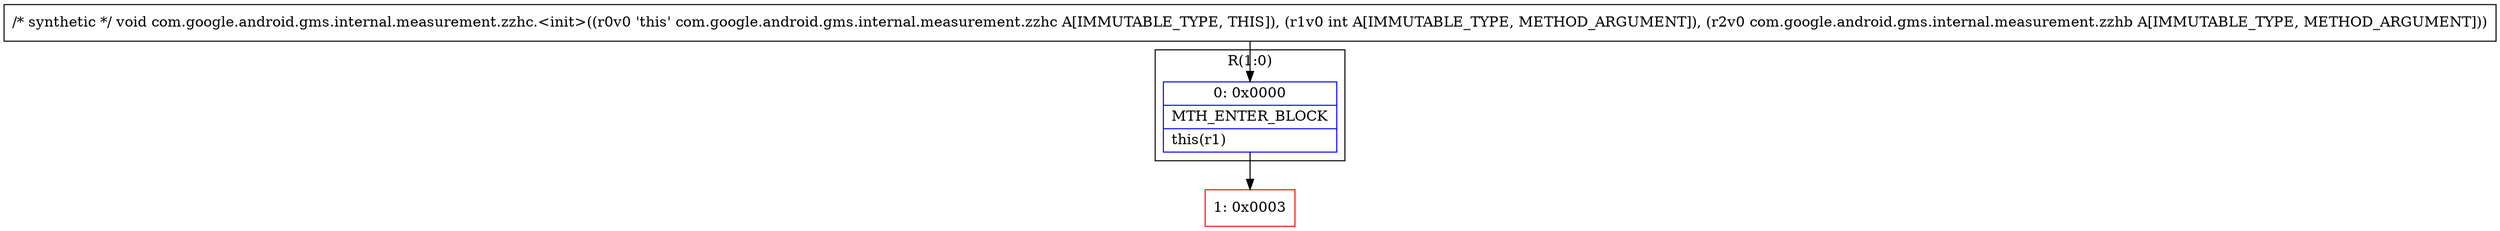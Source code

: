 digraph "CFG forcom.google.android.gms.internal.measurement.zzhc.\<init\>(ILcom\/google\/android\/gms\/internal\/measurement\/zzhb;)V" {
subgraph cluster_Region_1471613747 {
label = "R(1:0)";
node [shape=record,color=blue];
Node_0 [shape=record,label="{0\:\ 0x0000|MTH_ENTER_BLOCK\l|this(r1)\l}"];
}
Node_1 [shape=record,color=red,label="{1\:\ 0x0003}"];
MethodNode[shape=record,label="{\/* synthetic *\/ void com.google.android.gms.internal.measurement.zzhc.\<init\>((r0v0 'this' com.google.android.gms.internal.measurement.zzhc A[IMMUTABLE_TYPE, THIS]), (r1v0 int A[IMMUTABLE_TYPE, METHOD_ARGUMENT]), (r2v0 com.google.android.gms.internal.measurement.zzhb A[IMMUTABLE_TYPE, METHOD_ARGUMENT])) }"];
MethodNode -> Node_0;
Node_0 -> Node_1;
}

